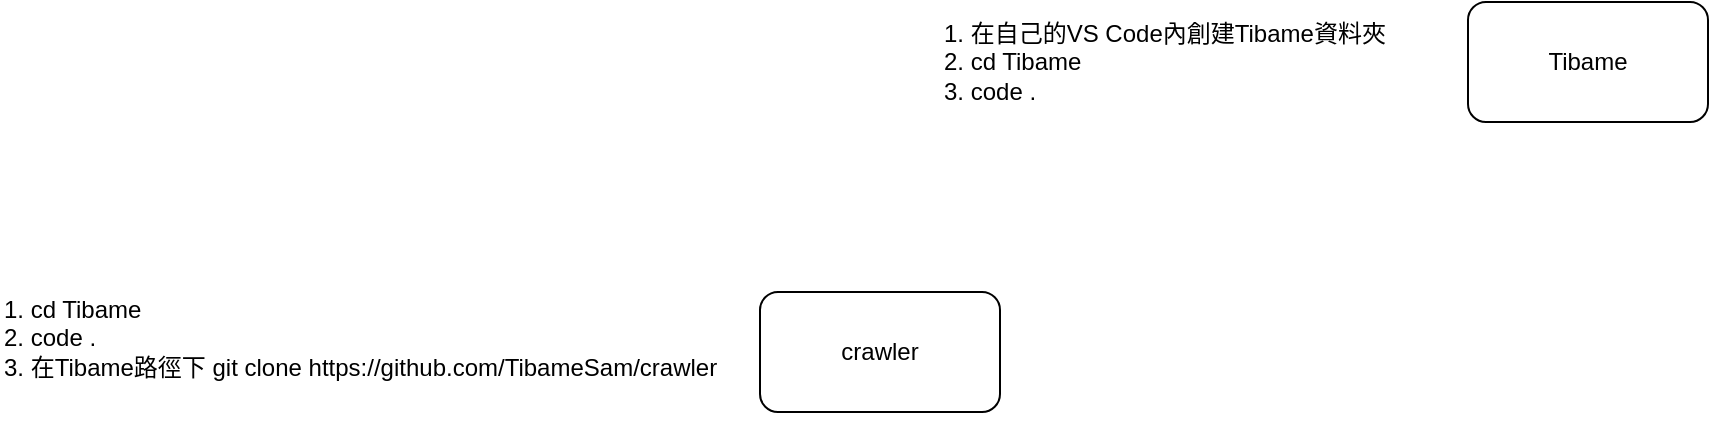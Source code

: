 <mxfile version="27.2.0">
  <diagram name="第 1 页" id="4IonkcLgdpNc1y5kF-Uf">
    <mxGraphModel dx="2253" dy="743" grid="1" gridSize="10" guides="1" tooltips="1" connect="1" arrows="1" fold="1" page="1" pageScale="1" pageWidth="827" pageHeight="1169" math="0" shadow="0">
      <root>
        <mxCell id="0" />
        <mxCell id="1" parent="0" />
        <mxCell id="vj-_aE5Fy5tXKld0EFDE-1" value="Tibame" style="rounded=1;whiteSpace=wrap;html=1;" parent="1" vertex="1">
          <mxGeometry x="354" y="150" width="120" height="60" as="geometry" />
        </mxCell>
        <mxCell id="OP8Zx7TZnXacYfXv5dEU-1" value="1. 在自己的VS Code內創建Tibame資料夾&lt;div&gt;2. cd Tibame&lt;/div&gt;&lt;div&gt;3. code .&lt;/div&gt;" style="text;html=1;align=left;verticalAlign=middle;resizable=0;points=[];autosize=1;strokeColor=none;fillColor=none;" vertex="1" parent="1">
          <mxGeometry x="90" y="150" width="240" height="60" as="geometry" />
        </mxCell>
        <mxCell id="OP8Zx7TZnXacYfXv5dEU-3" value="&lt;div&gt;1. cd Tibame&lt;/div&gt;&lt;div&gt;2. code .&lt;/div&gt;&lt;div&gt;3. 在Tibame路徑下&amp;nbsp;&lt;span style=&quot;background-color: transparent; color: light-dark(rgb(0, 0, 0), rgb(255, 255, 255));&quot;&gt;git clone https://github.com/TibameSam/crawler&lt;/span&gt;&lt;/div&gt;&lt;div&gt;&lt;br&gt;&lt;/div&gt;" style="text;html=1;align=left;verticalAlign=middle;resizable=0;points=[];autosize=1;strokeColor=none;fillColor=none;" vertex="1" parent="1">
          <mxGeometry x="-380" y="290" width="380" height="70" as="geometry" />
        </mxCell>
        <mxCell id="OP8Zx7TZnXacYfXv5dEU-4" value="crawler" style="rounded=1;whiteSpace=wrap;html=1;" vertex="1" parent="1">
          <mxGeometry y="295" width="120" height="60" as="geometry" />
        </mxCell>
      </root>
    </mxGraphModel>
  </diagram>
</mxfile>
